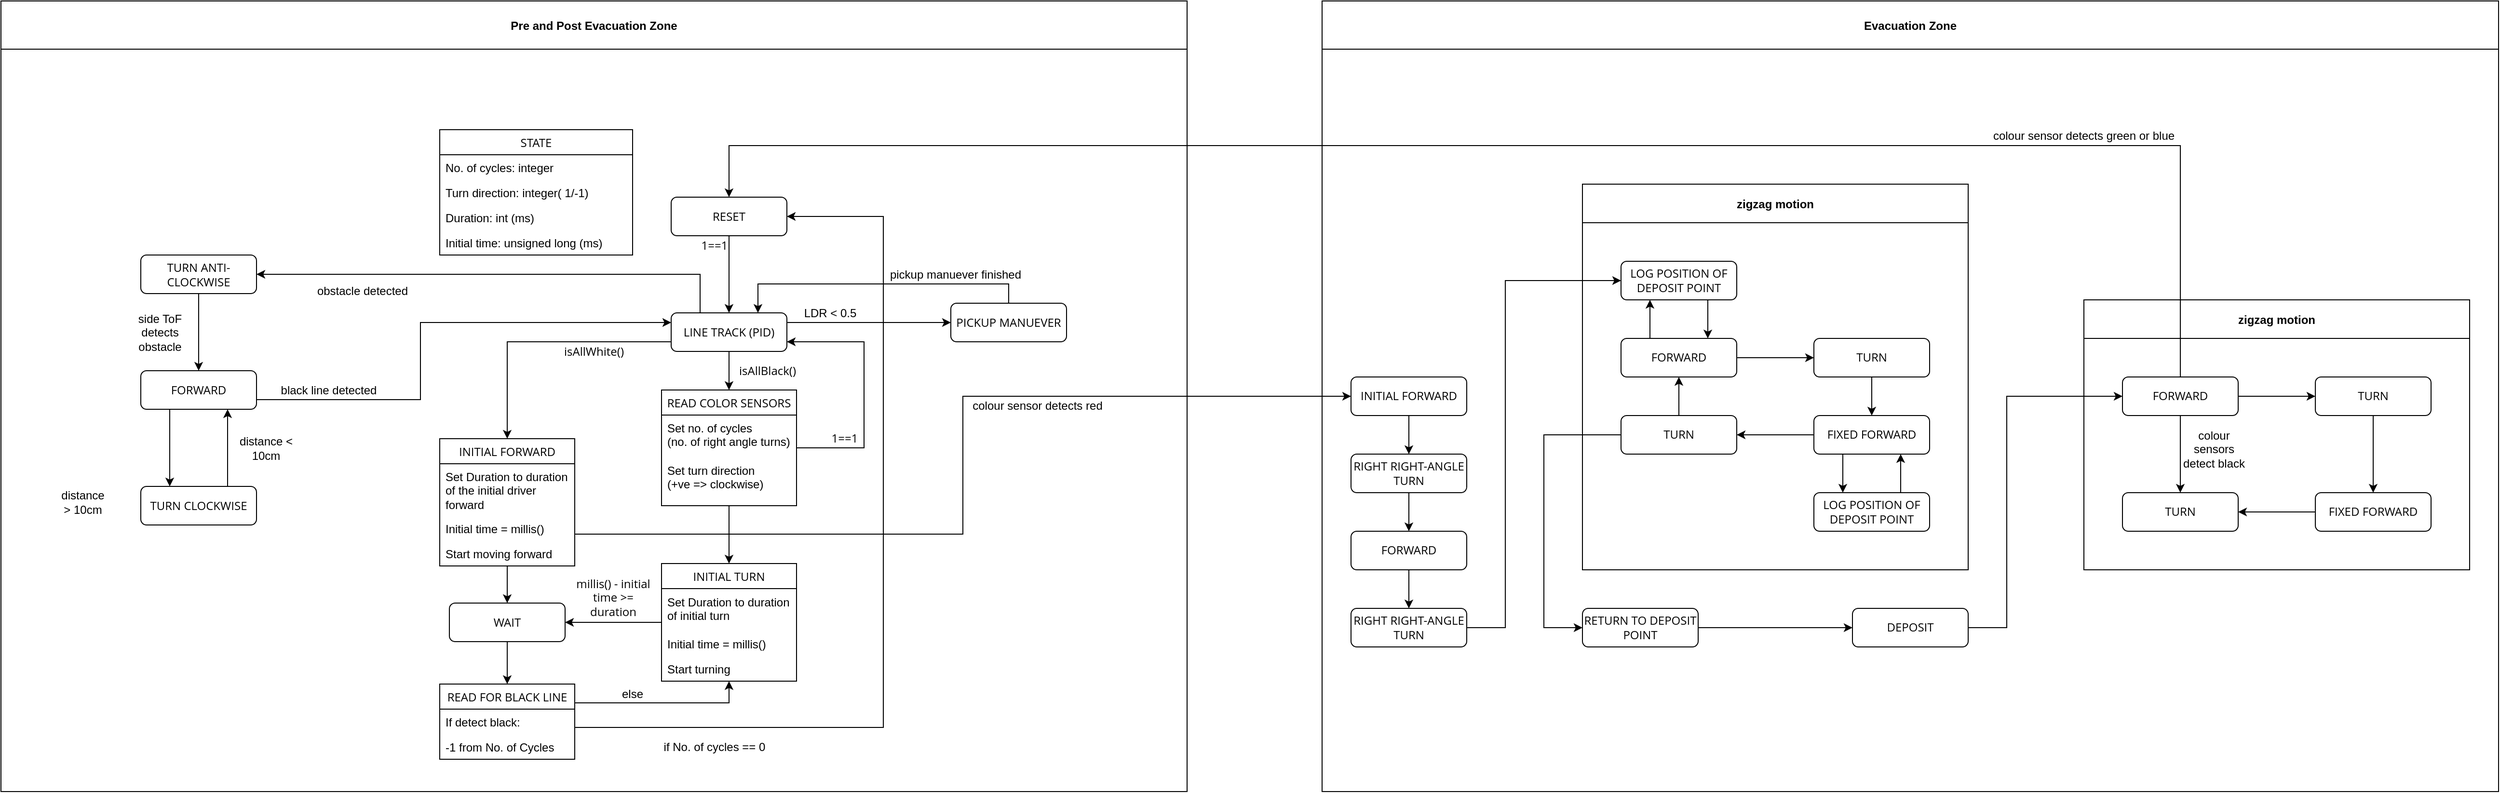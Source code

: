 <mxfile version="14.6.13" type="github">
  <diagram id="C5RBs43oDa-KdzZeNtuy" name="Page-1">
    <mxGraphModel dx="1221" dy="644" grid="1" gridSize="10" guides="1" tooltips="1" connect="1" arrows="1" fold="1" page="1" pageScale="1" pageWidth="3300" pageHeight="4681" math="0" shadow="0">
      <root>
        <mxCell id="WIyWlLk6GJQsqaUBKTNV-0" />
        <mxCell id="WIyWlLk6GJQsqaUBKTNV-1" parent="WIyWlLk6GJQsqaUBKTNV-0" />
        <mxCell id="eaZtA1_Wp9ETqkBVhyNv-51" style="edgeStyle=orthogonalEdgeStyle;rounded=0;orthogonalLoop=1;jettySize=auto;html=1;exitX=0.5;exitY=1;exitDx=0;exitDy=0;entryX=0.5;entryY=0;entryDx=0;entryDy=0;" parent="WIyWlLk6GJQsqaUBKTNV-1" source="eaZtA1_Wp9ETqkBVhyNv-29" target="eaZtA1_Wp9ETqkBVhyNv-36" edge="1">
          <mxGeometry relative="1" as="geometry" />
        </mxCell>
        <mxCell id="eaZtA1_Wp9ETqkBVhyNv-29" value="INITIAL FORWARD" style="rounded=1;whiteSpace=wrap;html=1;fontSize=12;glass=0;strokeWidth=1;shadow=0;fontFamily=Open Sans;fontSource=https%3A%2F%2Ffonts.googleapis.com%2Fcss%3Ffamily%3DOpen%2BSans;" parent="WIyWlLk6GJQsqaUBKTNV-1" vertex="1">
          <mxGeometry x="1440" y="440" width="120" height="40" as="geometry" />
        </mxCell>
        <mxCell id="eaZtA1_Wp9ETqkBVhyNv-30" value="Pre and Post Evacuation Zone" style="swimlane;glass=0;shadow=0;sketch=0;rounded=0;swimlaneLine=1;startSize=50;" parent="WIyWlLk6GJQsqaUBKTNV-1" vertex="1">
          <mxGeometry x="40" y="50" width="1230" height="820" as="geometry" />
        </mxCell>
        <mxCell id="eaZtA1_Wp9ETqkBVhyNv-22" value="distance &amp;gt; 10cm" style="text;html=1;strokeColor=none;fillColor=none;align=center;verticalAlign=middle;whiteSpace=wrap;rounded=0;" parent="eaZtA1_Wp9ETqkBVhyNv-30" vertex="1">
          <mxGeometry x="60" y="495" width="50" height="50" as="geometry" />
        </mxCell>
        <mxCell id="WIyWlLk6GJQsqaUBKTNV-3" value="&lt;font data-font-src=&quot;https://fonts.googleapis.com/css?family=Open+Sans&quot;&gt;RESE&lt;/font&gt;&lt;font data-font-src=&quot;https://fonts.googleapis.com/css?family=Open+Sans&quot;&gt;T&lt;/font&gt;" style="rounded=1;whiteSpace=wrap;html=1;fontSize=12;glass=0;strokeWidth=1;shadow=0;fontFamily=Open Sans;fontSource=https%3A%2F%2Ffonts.googleapis.com%2Fcss%3Ffamily%3DOpen%2BSans;" parent="eaZtA1_Wp9ETqkBVhyNv-30" vertex="1">
          <mxGeometry x="695" y="203.5" width="120" height="40" as="geometry" />
        </mxCell>
        <mxCell id="FF6f_-NkgnkPUX9PGQml-49" style="edgeStyle=orthogonalEdgeStyle;rounded=0;orthogonalLoop=1;jettySize=auto;html=1;exitX=0.5;exitY=0;exitDx=0;exitDy=0;entryX=0.5;entryY=0;entryDx=0;entryDy=0;fontFamily=Open Sans;fontSource=https%3A%2F%2Ffonts.googleapis.com%2Fcss%3Ffamily%3DOpen%2BSans;" parent="eaZtA1_Wp9ETqkBVhyNv-30" source="FF6f_-NkgnkPUX9PGQml-43" target="FF6f_-NkgnkPUX9PGQml-43" edge="1">
          <mxGeometry relative="1" as="geometry" />
        </mxCell>
        <mxCell id="WIyWlLk6GJQsqaUBKTNV-7" value="LINE TRACK (PID)" style="rounded=1;whiteSpace=wrap;html=1;fontSize=12;glass=0;strokeWidth=1;shadow=0;fontFamily=Open Sans;fontSource=https%3A%2F%2Ffonts.googleapis.com%2Fcss%3Ffamily%3DOpen%2BSans;" parent="eaZtA1_Wp9ETqkBVhyNv-30" vertex="1">
          <mxGeometry x="695" y="323.5" width="120" height="40" as="geometry" />
        </mxCell>
        <mxCell id="FF6f_-NkgnkPUX9PGQml-4" style="edgeStyle=orthogonalEdgeStyle;rounded=0;orthogonalLoop=1;jettySize=auto;html=1;exitX=0.5;exitY=1;exitDx=0;exitDy=0;entryX=0.5;entryY=0;entryDx=0;entryDy=0;fontFamily=Open Sans;fontSource=https%3A%2F%2Ffonts.googleapis.com%2Fcss%3Ffamily%3DOpen%2BSans;" parent="eaZtA1_Wp9ETqkBVhyNv-30" source="WIyWlLk6GJQsqaUBKTNV-3" target="WIyWlLk6GJQsqaUBKTNV-7" edge="1">
          <mxGeometry relative="1" as="geometry" />
        </mxCell>
        <mxCell id="FF6f_-NkgnkPUX9PGQml-0" value="&lt;div&gt;1==1&lt;/div&gt;" style="text;html=1;strokeColor=none;fillColor=none;align=center;verticalAlign=middle;whiteSpace=wrap;rounded=0;fontFamily=Open Sans;fontSource=https%3A%2F%2Ffonts.googleapis.com%2Fcss%3Ffamily%3DOpen%2BSans;" parent="eaZtA1_Wp9ETqkBVhyNv-30" vertex="1">
          <mxGeometry x="720" y="243.5" width="40" height="20" as="geometry" />
        </mxCell>
        <mxCell id="FF6f_-NkgnkPUX9PGQml-6" value="isAllBlack()" style="text;html=1;strokeColor=none;fillColor=none;align=center;verticalAlign=middle;whiteSpace=wrap;rounded=0;fontFamily=Open Sans;fontSource=https%3A%2F%2Ffonts.googleapis.com%2Fcss%3Ffamily%3DOpen%2BSans;" parent="eaZtA1_Wp9ETqkBVhyNv-30" vertex="1">
          <mxGeometry x="765" y="373.5" width="60" height="20" as="geometry" />
        </mxCell>
        <mxCell id="FF6f_-NkgnkPUX9PGQml-14" value="WAIT" style="rounded=1;whiteSpace=wrap;html=1;fontFamily=Open Sans;fontSource=https%3A%2F%2Ffonts.googleapis.com%2Fcss%3Ffamily%3DOpen%2BSans;" parent="eaZtA1_Wp9ETqkBVhyNv-30" vertex="1">
          <mxGeometry x="465" y="624.5" width="120" height="40" as="geometry" />
        </mxCell>
        <mxCell id="FF6f_-NkgnkPUX9PGQml-23" value="STATE" style="swimlane;fontStyle=0;childLayout=stackLayout;horizontal=1;startSize=26;horizontalStack=0;resizeParent=1;resizeParentMax=0;resizeLast=0;collapsible=1;marginBottom=0;fontFamily=Open Sans;fontSource=https%3A%2F%2Ffonts.googleapis.com%2Fcss%3Ffamily%3DOpen%2BSans;" parent="eaZtA1_Wp9ETqkBVhyNv-30" vertex="1">
          <mxGeometry x="455" y="133.5" width="200" height="130" as="geometry" />
        </mxCell>
        <mxCell id="FF6f_-NkgnkPUX9PGQml-24" value="No. of cycles: integer" style="text;strokeColor=none;fillColor=none;align=left;verticalAlign=top;spacingLeft=4;spacingRight=4;overflow=hidden;rotatable=0;points=[[0,0.5],[1,0.5]];portConstraint=eastwest;" parent="FF6f_-NkgnkPUX9PGQml-23" vertex="1">
          <mxGeometry y="26" width="200" height="26" as="geometry" />
        </mxCell>
        <mxCell id="FF6f_-NkgnkPUX9PGQml-25" value="Turn direction: integer( 1/-1)" style="text;strokeColor=none;fillColor=none;align=left;verticalAlign=top;spacingLeft=4;spacingRight=4;overflow=hidden;rotatable=0;points=[[0,0.5],[1,0.5]];portConstraint=eastwest;" parent="FF6f_-NkgnkPUX9PGQml-23" vertex="1">
          <mxGeometry y="52" width="200" height="26" as="geometry" />
        </mxCell>
        <mxCell id="FF6f_-NkgnkPUX9PGQml-26" value="Duration: int (ms)" style="text;strokeColor=none;fillColor=none;align=left;verticalAlign=top;spacingLeft=4;spacingRight=4;overflow=hidden;rotatable=0;points=[[0,0.5],[1,0.5]];portConstraint=eastwest;" parent="FF6f_-NkgnkPUX9PGQml-23" vertex="1">
          <mxGeometry y="78" width="200" height="26" as="geometry" />
        </mxCell>
        <mxCell id="FF6f_-NkgnkPUX9PGQml-36" value="Initial time: unsigned long (ms)" style="text;strokeColor=none;fillColor=none;align=left;verticalAlign=top;spacingLeft=4;spacingRight=4;overflow=hidden;rotatable=0;points=[[0,0.5],[1,0.5]];portConstraint=eastwest;" parent="FF6f_-NkgnkPUX9PGQml-23" vertex="1">
          <mxGeometry y="104" width="200" height="26" as="geometry" />
        </mxCell>
        <mxCell id="FF6f_-NkgnkPUX9PGQml-27" value="READ COLOR SENSORS" style="swimlane;fontStyle=0;childLayout=stackLayout;horizontal=1;startSize=26;horizontalStack=0;resizeParent=1;resizeParentMax=0;resizeLast=0;collapsible=1;marginBottom=0;fontFamily=Open Sans;fontSource=https%3A%2F%2Ffonts.googleapis.com%2Fcss%3Ffamily%3DOpen%2BSans;" parent="eaZtA1_Wp9ETqkBVhyNv-30" vertex="1">
          <mxGeometry x="685" y="403.5" width="140" height="120" as="geometry" />
        </mxCell>
        <mxCell id="FF6f_-NkgnkPUX9PGQml-28" value="Set no. of cycles&#xa; (no. of right angle turns)" style="text;strokeColor=none;fillColor=none;align=left;verticalAlign=top;spacingLeft=4;spacingRight=4;overflow=hidden;rotatable=0;points=[[0,0.5],[1,0.5]];portConstraint=eastwest;" parent="FF6f_-NkgnkPUX9PGQml-27" vertex="1">
          <mxGeometry y="26" width="140" height="44" as="geometry" />
        </mxCell>
        <mxCell id="FF6f_-NkgnkPUX9PGQml-30" value="Set turn direction &#xa;(+ve =&gt; clockwise)" style="text;strokeColor=none;fillColor=none;align=left;verticalAlign=top;spacingLeft=4;spacingRight=4;overflow=hidden;rotatable=0;points=[[0,0.5],[1,0.5]];portConstraint=eastwest;" parent="FF6f_-NkgnkPUX9PGQml-27" vertex="1">
          <mxGeometry y="70" width="140" height="50" as="geometry" />
        </mxCell>
        <mxCell id="FF6f_-NkgnkPUX9PGQml-5" style="edgeStyle=orthogonalEdgeStyle;rounded=0;orthogonalLoop=1;jettySize=auto;html=1;exitX=0.5;exitY=1;exitDx=0;exitDy=0;entryX=0.5;entryY=0;entryDx=0;entryDy=0;fontFamily=Open Sans;fontSource=https%3A%2F%2Ffonts.googleapis.com%2Fcss%3Ffamily%3DOpen%2BSans;" parent="eaZtA1_Wp9ETqkBVhyNv-30" source="WIyWlLk6GJQsqaUBKTNV-7" target="FF6f_-NkgnkPUX9PGQml-27" edge="1">
          <mxGeometry relative="1" as="geometry">
            <mxPoint x="755" y="453.5" as="targetPoint" />
          </mxGeometry>
        </mxCell>
        <mxCell id="FF6f_-NkgnkPUX9PGQml-33" style="edgeStyle=orthogonalEdgeStyle;rounded=0;orthogonalLoop=1;jettySize=auto;html=1;exitX=1;exitY=0.5;exitDx=0;exitDy=0;entryX=1;entryY=0.75;entryDx=0;entryDy=0;fontFamily=Open Sans;fontSource=https%3A%2F%2Ffonts.googleapis.com%2Fcss%3Ffamily%3DOpen%2BSans;" parent="eaZtA1_Wp9ETqkBVhyNv-30" source="FF6f_-NkgnkPUX9PGQml-28" target="WIyWlLk6GJQsqaUBKTNV-7" edge="1">
          <mxGeometry relative="1" as="geometry">
            <Array as="points">
              <mxPoint x="825" y="463.5" />
              <mxPoint x="895" y="463.5" />
              <mxPoint x="895" y="353.5" />
            </Array>
          </mxGeometry>
        </mxCell>
        <mxCell id="FF6f_-NkgnkPUX9PGQml-34" value="1==1" style="text;html=1;strokeColor=none;fillColor=none;align=center;verticalAlign=middle;whiteSpace=wrap;rounded=0;fontFamily=Open Sans;fontSource=https%3A%2F%2Ffonts.googleapis.com%2Fcss%3Ffamily%3DOpen%2BSans;" parent="eaZtA1_Wp9ETqkBVhyNv-30" vertex="1">
          <mxGeometry x="855" y="443.5" width="40" height="20" as="geometry" />
        </mxCell>
        <mxCell id="FF6f_-NkgnkPUX9PGQml-35" value="millis() - initial time &amp;gt;= duration" style="text;html=1;strokeColor=none;fillColor=none;align=center;verticalAlign=middle;whiteSpace=wrap;rounded=0;fontFamily=Open Sans;fontSource=https%3A%2F%2Ffonts.googleapis.com%2Fcss%3Ffamily%3DOpen%2BSans;" parent="eaZtA1_Wp9ETqkBVhyNv-30" vertex="1">
          <mxGeometry x="595" y="593.5" width="80" height="50" as="geometry" />
        </mxCell>
        <mxCell id="FF6f_-NkgnkPUX9PGQml-55" style="edgeStyle=orthogonalEdgeStyle;rounded=0;orthogonalLoop=1;jettySize=auto;html=1;exitX=0;exitY=0.5;exitDx=0;exitDy=0;entryX=1;entryY=0.5;entryDx=0;entryDy=0;fontFamily=Open Sans;fontSource=https%3A%2F%2Ffonts.googleapis.com%2Fcss%3Ffamily%3DOpen%2BSans;" parent="eaZtA1_Wp9ETqkBVhyNv-30" source="FF6f_-NkgnkPUX9PGQml-38" target="FF6f_-NkgnkPUX9PGQml-14" edge="1">
          <mxGeometry relative="1" as="geometry" />
        </mxCell>
        <mxCell id="FF6f_-NkgnkPUX9PGQml-38" value="INITIAL TURN" style="swimlane;fontStyle=0;childLayout=stackLayout;horizontal=1;startSize=26;horizontalStack=0;resizeParent=1;resizeParentMax=0;resizeLast=0;collapsible=1;marginBottom=0;fontFamily=Open Sans;fontSource=https%3A%2F%2Ffonts.googleapis.com%2Fcss%3Ffamily%3DOpen%2BSans;" parent="eaZtA1_Wp9ETqkBVhyNv-30" vertex="1">
          <mxGeometry x="685" y="583.5" width="140" height="122" as="geometry" />
        </mxCell>
        <mxCell id="FF6f_-NkgnkPUX9PGQml-39" value="Set Duration to duration of initial turn" style="text;strokeColor=none;fillColor=none;align=left;verticalAlign=top;spacingLeft=4;spacingRight=4;overflow=hidden;rotatable=0;points=[[0,0.5],[1,0.5]];portConstraint=eastwest;whiteSpace=wrap;" parent="FF6f_-NkgnkPUX9PGQml-38" vertex="1">
          <mxGeometry y="26" width="140" height="44" as="geometry" />
        </mxCell>
        <mxCell id="FF6f_-NkgnkPUX9PGQml-40" value="Initial time = millis()" style="text;strokeColor=none;fillColor=none;align=left;verticalAlign=top;spacingLeft=4;spacingRight=4;overflow=hidden;rotatable=0;points=[[0,0.5],[1,0.5]];portConstraint=eastwest;" parent="FF6f_-NkgnkPUX9PGQml-38" vertex="1">
          <mxGeometry y="70" width="140" height="26" as="geometry" />
        </mxCell>
        <mxCell id="FF6f_-NkgnkPUX9PGQml-41" value="Start turning" style="text;strokeColor=none;fillColor=none;align=left;verticalAlign=top;spacingLeft=4;spacingRight=4;overflow=hidden;rotatable=0;points=[[0,0.5],[1,0.5]];portConstraint=eastwest;" parent="FF6f_-NkgnkPUX9PGQml-38" vertex="1">
          <mxGeometry y="96" width="140" height="26" as="geometry" />
        </mxCell>
        <mxCell id="FF6f_-NkgnkPUX9PGQml-31" style="edgeStyle=orthogonalEdgeStyle;rounded=0;orthogonalLoop=1;jettySize=auto;html=1;exitX=0.5;exitY=1;exitDx=0;exitDy=0;fontFamily=Open Sans;fontSource=https%3A%2F%2Ffonts.googleapis.com%2Fcss%3Ffamily%3DOpen%2BSans;entryX=0.5;entryY=0;entryDx=0;entryDy=0;" parent="eaZtA1_Wp9ETqkBVhyNv-30" source="FF6f_-NkgnkPUX9PGQml-27" target="FF6f_-NkgnkPUX9PGQml-38" edge="1">
          <mxGeometry relative="1" as="geometry">
            <mxPoint x="755" y="603.5" as="targetPoint" />
          </mxGeometry>
        </mxCell>
        <mxCell id="FF6f_-NkgnkPUX9PGQml-56" style="edgeStyle=orthogonalEdgeStyle;rounded=0;orthogonalLoop=1;jettySize=auto;html=1;exitX=0.5;exitY=1;exitDx=0;exitDy=0;entryX=0.5;entryY=0;entryDx=0;entryDy=0;fontFamily=Open Sans;fontSource=https%3A%2F%2Ffonts.googleapis.com%2Fcss%3Ffamily%3DOpen%2BSans;" parent="eaZtA1_Wp9ETqkBVhyNv-30" source="FF6f_-NkgnkPUX9PGQml-43" target="FF6f_-NkgnkPUX9PGQml-14" edge="1">
          <mxGeometry relative="1" as="geometry" />
        </mxCell>
        <mxCell id="FF6f_-NkgnkPUX9PGQml-43" value="INITIAL FORWARD" style="swimlane;fontStyle=0;childLayout=stackLayout;horizontal=1;startSize=26;horizontalStack=0;resizeParent=1;resizeParentMax=0;resizeLast=0;collapsible=1;marginBottom=0;fontFamily=Open Sans;fontSource=https%3A%2F%2Ffonts.googleapis.com%2Fcss%3Ffamily%3DOpen%2BSans;" parent="eaZtA1_Wp9ETqkBVhyNv-30" vertex="1">
          <mxGeometry x="455" y="454" width="140" height="132" as="geometry" />
        </mxCell>
        <mxCell id="FF6f_-NkgnkPUX9PGQml-44" value="Set Duration to duration of the initial driver forward" style="text;strokeColor=none;fillColor=none;align=left;verticalAlign=top;spacingLeft=4;spacingRight=4;overflow=hidden;rotatable=0;points=[[0,0.5],[1,0.5]];portConstraint=eastwest;whiteSpace=wrap;" parent="FF6f_-NkgnkPUX9PGQml-43" vertex="1">
          <mxGeometry y="26" width="140" height="54" as="geometry" />
        </mxCell>
        <mxCell id="FF6f_-NkgnkPUX9PGQml-45" value="Initial time = millis()" style="text;strokeColor=none;fillColor=none;align=left;verticalAlign=top;spacingLeft=4;spacingRight=4;overflow=hidden;rotatable=0;points=[[0,0.5],[1,0.5]];portConstraint=eastwest;" parent="FF6f_-NkgnkPUX9PGQml-43" vertex="1">
          <mxGeometry y="80" width="140" height="26" as="geometry" />
        </mxCell>
        <mxCell id="FF6f_-NkgnkPUX9PGQml-46" value="Start moving forward" style="text;strokeColor=none;fillColor=none;align=left;verticalAlign=top;spacingLeft=4;spacingRight=4;overflow=hidden;rotatable=0;points=[[0,0.5],[1,0.5]];portConstraint=eastwest;" parent="FF6f_-NkgnkPUX9PGQml-43" vertex="1">
          <mxGeometry y="106" width="140" height="26" as="geometry" />
        </mxCell>
        <mxCell id="eaZtA1_Wp9ETqkBVhyNv-1" style="edgeStyle=orthogonalEdgeStyle;rounded=0;orthogonalLoop=1;jettySize=auto;html=1;exitX=0;exitY=0.75;exitDx=0;exitDy=0;entryX=0.5;entryY=0;entryDx=0;entryDy=0;" parent="eaZtA1_Wp9ETqkBVhyNv-30" source="WIyWlLk6GJQsqaUBKTNV-7" target="FF6f_-NkgnkPUX9PGQml-43" edge="1">
          <mxGeometry relative="1" as="geometry" />
        </mxCell>
        <mxCell id="FF6f_-NkgnkPUX9PGQml-59" style="edgeStyle=orthogonalEdgeStyle;rounded=0;orthogonalLoop=1;jettySize=auto;html=1;exitX=1;exitY=0.5;exitDx=0;exitDy=0;entryX=1;entryY=0.5;entryDx=0;entryDy=0;fontFamily=Open Sans;fontSource=https%3A%2F%2Ffonts.googleapis.com%2Fcss%3Ffamily%3DOpen%2BSans;" parent="eaZtA1_Wp9ETqkBVhyNv-30" source="FF6f_-NkgnkPUX9PGQml-50" target="WIyWlLk6GJQsqaUBKTNV-3" edge="1">
          <mxGeometry relative="1" as="geometry">
            <Array as="points">
              <mxPoint x="595" y="753.5" />
              <mxPoint x="915" y="753.5" />
              <mxPoint x="915" y="223.5" />
            </Array>
          </mxGeometry>
        </mxCell>
        <mxCell id="AmNcnwGYfKcNDRGJK1M6-1" style="edgeStyle=orthogonalEdgeStyle;rounded=0;orthogonalLoop=1;jettySize=auto;html=1;exitX=1;exitY=0.25;exitDx=0;exitDy=0;" parent="eaZtA1_Wp9ETqkBVhyNv-30" source="FF6f_-NkgnkPUX9PGQml-50" target="FF6f_-NkgnkPUX9PGQml-38" edge="1">
          <mxGeometry relative="1" as="geometry" />
        </mxCell>
        <mxCell id="FF6f_-NkgnkPUX9PGQml-50" value="READ FOR BLACK LINE" style="swimlane;fontStyle=0;childLayout=stackLayout;horizontal=1;startSize=26;horizontalStack=0;resizeParent=1;resizeParentMax=0;resizeLast=0;collapsible=1;marginBottom=0;fontFamily=Open Sans;fontSource=https%3A%2F%2Ffonts.googleapis.com%2Fcss%3Ffamily%3DOpen%2BSans;" parent="eaZtA1_Wp9ETqkBVhyNv-30" vertex="1">
          <mxGeometry x="455" y="708.5" width="140" height="78" as="geometry" />
        </mxCell>
        <mxCell id="FF6f_-NkgnkPUX9PGQml-51" value="If detect black:" style="text;strokeColor=none;fillColor=none;align=left;verticalAlign=top;spacingLeft=4;spacingRight=4;overflow=hidden;rotatable=0;points=[[0,0.5],[1,0.5]];portConstraint=eastwest;" parent="FF6f_-NkgnkPUX9PGQml-50" vertex="1">
          <mxGeometry y="26" width="140" height="26" as="geometry" />
        </mxCell>
        <mxCell id="FF6f_-NkgnkPUX9PGQml-52" value="-1 from No. of Cycles" style="text;strokeColor=none;fillColor=none;align=left;verticalAlign=top;spacingLeft=4;spacingRight=4;overflow=hidden;rotatable=0;points=[[0,0.5],[1,0.5]];portConstraint=eastwest;" parent="FF6f_-NkgnkPUX9PGQml-50" vertex="1">
          <mxGeometry y="52" width="140" height="26" as="geometry" />
        </mxCell>
        <mxCell id="FF6f_-NkgnkPUX9PGQml-58" style="edgeStyle=orthogonalEdgeStyle;rounded=0;orthogonalLoop=1;jettySize=auto;html=1;exitX=0.5;exitY=1;exitDx=0;exitDy=0;entryX=0.5;entryY=0;entryDx=0;entryDy=0;fontFamily=Open Sans;fontSource=https%3A%2F%2Ffonts.googleapis.com%2Fcss%3Ffamily%3DOpen%2BSans;" parent="eaZtA1_Wp9ETqkBVhyNv-30" source="FF6f_-NkgnkPUX9PGQml-14" target="FF6f_-NkgnkPUX9PGQml-50" edge="1">
          <mxGeometry relative="1" as="geometry">
            <mxPoint x="525" y="728.5" as="targetPoint" />
          </mxGeometry>
        </mxCell>
        <mxCell id="FF6f_-NkgnkPUX9PGQml-63" value="isAllWhite()" style="text;html=1;strokeColor=none;fillColor=none;align=center;verticalAlign=middle;whiteSpace=wrap;rounded=0;fontFamily=Open Sans;fontSource=https%3A%2F%2Ffonts.googleapis.com%2Fcss%3Ffamily%3DOpen%2BSans;" parent="eaZtA1_Wp9ETqkBVhyNv-30" vertex="1">
          <mxGeometry x="575" y="353.5" width="80" height="20" as="geometry" />
        </mxCell>
        <mxCell id="AmNcnwGYfKcNDRGJK1M6-0" value="if No. of cycles == 0" style="text;html=1;strokeColor=none;fillColor=none;align=center;verticalAlign=middle;whiteSpace=wrap;rounded=0;" parent="eaZtA1_Wp9ETqkBVhyNv-30" vertex="1">
          <mxGeometry x="685" y="763.5" width="110" height="20" as="geometry" />
        </mxCell>
        <mxCell id="AmNcnwGYfKcNDRGJK1M6-2" value="else" style="text;html=1;strokeColor=none;fillColor=none;align=center;verticalAlign=middle;whiteSpace=wrap;rounded=0;" parent="eaZtA1_Wp9ETqkBVhyNv-30" vertex="1">
          <mxGeometry x="635" y="708.5" width="40" height="20" as="geometry" />
        </mxCell>
        <mxCell id="eaZtA1_Wp9ETqkBVhyNv-0" value="TURN ANTI-CLOCKWISE" style="rounded=1;whiteSpace=wrap;html=1;fontSize=12;glass=0;strokeWidth=1;shadow=0;fontFamily=Open Sans;fontSource=https%3A%2F%2Ffonts.googleapis.com%2Fcss%3Ffamily%3DOpen%2BSans;" parent="eaZtA1_Wp9ETqkBVhyNv-30" vertex="1">
          <mxGeometry x="145" y="263.5" width="120" height="40" as="geometry" />
        </mxCell>
        <mxCell id="eaZtA1_Wp9ETqkBVhyNv-14" style="edgeStyle=orthogonalEdgeStyle;rounded=0;orthogonalLoop=1;jettySize=auto;html=1;exitX=0.25;exitY=0;exitDx=0;exitDy=0;entryX=1;entryY=0.5;entryDx=0;entryDy=0;" parent="eaZtA1_Wp9ETqkBVhyNv-30" source="WIyWlLk6GJQsqaUBKTNV-7" target="eaZtA1_Wp9ETqkBVhyNv-0" edge="1">
          <mxGeometry relative="1" as="geometry" />
        </mxCell>
        <mxCell id="eaZtA1_Wp9ETqkBVhyNv-13" style="edgeStyle=orthogonalEdgeStyle;rounded=0;orthogonalLoop=1;jettySize=auto;html=1;exitX=1;exitY=0.5;exitDx=0;exitDy=0;entryX=0;entryY=0.25;entryDx=0;entryDy=0;" parent="eaZtA1_Wp9ETqkBVhyNv-30" source="eaZtA1_Wp9ETqkBVhyNv-2" target="WIyWlLk6GJQsqaUBKTNV-7" edge="1">
          <mxGeometry relative="1" as="geometry">
            <Array as="points">
              <mxPoint x="435" y="413.5" />
              <mxPoint x="435" y="333.5" />
            </Array>
          </mxGeometry>
        </mxCell>
        <mxCell id="eaZtA1_Wp9ETqkBVhyNv-2" value="FORWARD" style="rounded=1;whiteSpace=wrap;html=1;fontSize=12;glass=0;strokeWidth=1;shadow=0;fontFamily=Open Sans;fontSource=https%3A%2F%2Ffonts.googleapis.com%2Fcss%3Ffamily%3DOpen%2BSans;" parent="eaZtA1_Wp9ETqkBVhyNv-30" vertex="1">
          <mxGeometry x="145" y="383.5" width="120" height="40" as="geometry" />
        </mxCell>
        <mxCell id="eaZtA1_Wp9ETqkBVhyNv-3" style="edgeStyle=orthogonalEdgeStyle;rounded=0;orthogonalLoop=1;jettySize=auto;html=1;exitX=0.5;exitY=1;exitDx=0;exitDy=0;entryX=0.5;entryY=0;entryDx=0;entryDy=0;" parent="eaZtA1_Wp9ETqkBVhyNv-30" source="eaZtA1_Wp9ETqkBVhyNv-0" target="eaZtA1_Wp9ETqkBVhyNv-2" edge="1">
          <mxGeometry relative="1" as="geometry" />
        </mxCell>
        <mxCell id="eaZtA1_Wp9ETqkBVhyNv-4" value="&lt;div&gt;side ToF detects obstacle&lt;/div&gt;" style="text;html=1;strokeColor=none;fillColor=none;align=center;verticalAlign=middle;whiteSpace=wrap;rounded=0;" parent="eaZtA1_Wp9ETqkBVhyNv-30" vertex="1">
          <mxGeometry x="125" y="318.5" width="80" height="50" as="geometry" />
        </mxCell>
        <mxCell id="eaZtA1_Wp9ETqkBVhyNv-16" style="edgeStyle=orthogonalEdgeStyle;rounded=0;orthogonalLoop=1;jettySize=auto;html=1;exitX=0.75;exitY=0;exitDx=0;exitDy=0;entryX=0.75;entryY=1;entryDx=0;entryDy=0;" parent="eaZtA1_Wp9ETqkBVhyNv-30" source="eaZtA1_Wp9ETqkBVhyNv-5" target="eaZtA1_Wp9ETqkBVhyNv-2" edge="1">
          <mxGeometry relative="1" as="geometry" />
        </mxCell>
        <mxCell id="eaZtA1_Wp9ETqkBVhyNv-5" value="TURN CLOCKWISE" style="rounded=1;whiteSpace=wrap;html=1;fontSize=12;glass=0;strokeWidth=1;shadow=0;fontFamily=Open Sans;fontSource=https%3A%2F%2Ffonts.googleapis.com%2Fcss%3Ffamily%3DOpen%2BSans;" parent="eaZtA1_Wp9ETqkBVhyNv-30" vertex="1">
          <mxGeometry x="145" y="503.5" width="120" height="40" as="geometry" />
        </mxCell>
        <mxCell id="eaZtA1_Wp9ETqkBVhyNv-15" style="edgeStyle=orthogonalEdgeStyle;rounded=0;orthogonalLoop=1;jettySize=auto;html=1;exitX=0.25;exitY=1;exitDx=0;exitDy=0;entryX=0.25;entryY=0;entryDx=0;entryDy=0;" parent="eaZtA1_Wp9ETqkBVhyNv-30" source="eaZtA1_Wp9ETqkBVhyNv-2" target="eaZtA1_Wp9ETqkBVhyNv-5" edge="1">
          <mxGeometry relative="1" as="geometry" />
        </mxCell>
        <mxCell id="eaZtA1_Wp9ETqkBVhyNv-17" value="black line detected" style="text;html=1;strokeColor=none;fillColor=none;align=center;verticalAlign=middle;whiteSpace=wrap;rounded=0;" parent="eaZtA1_Wp9ETqkBVhyNv-30" vertex="1">
          <mxGeometry x="285" y="393.5" width="110" height="20" as="geometry" />
        </mxCell>
        <mxCell id="eaZtA1_Wp9ETqkBVhyNv-19" value="distance &amp;lt; 10cm" style="text;html=1;strokeColor=none;fillColor=none;align=center;verticalAlign=middle;whiteSpace=wrap;rounded=0;" parent="eaZtA1_Wp9ETqkBVhyNv-30" vertex="1">
          <mxGeometry x="245" y="443.5" width="60" height="40" as="geometry" />
        </mxCell>
        <mxCell id="eaZtA1_Wp9ETqkBVhyNv-21" value="obstacle detected" style="text;html=1;strokeColor=none;fillColor=none;align=center;verticalAlign=middle;whiteSpace=wrap;rounded=0;" parent="eaZtA1_Wp9ETqkBVhyNv-30" vertex="1">
          <mxGeometry x="295" y="288.5" width="160" height="25" as="geometry" />
        </mxCell>
        <mxCell id="eaZtA1_Wp9ETqkBVhyNv-26" style="edgeStyle=orthogonalEdgeStyle;rounded=0;orthogonalLoop=1;jettySize=auto;html=1;exitX=0.5;exitY=0;exitDx=0;exitDy=0;entryX=0.75;entryY=0;entryDx=0;entryDy=0;" parent="eaZtA1_Wp9ETqkBVhyNv-30" source="eaZtA1_Wp9ETqkBVhyNv-24" target="WIyWlLk6GJQsqaUBKTNV-7" edge="1">
          <mxGeometry relative="1" as="geometry">
            <Array as="points">
              <mxPoint x="1045" y="293.5" />
              <mxPoint x="785" y="293.5" />
            </Array>
          </mxGeometry>
        </mxCell>
        <mxCell id="eaZtA1_Wp9ETqkBVhyNv-24" value="PICKUP MANUEVER" style="rounded=1;whiteSpace=wrap;html=1;fontSize=12;glass=0;strokeWidth=1;shadow=0;fontFamily=Open Sans;fontSource=https%3A%2F%2Ffonts.googleapis.com%2Fcss%3Ffamily%3DOpen%2BSans;" parent="eaZtA1_Wp9ETqkBVhyNv-30" vertex="1">
          <mxGeometry x="985" y="313.5" width="120" height="40" as="geometry" />
        </mxCell>
        <mxCell id="eaZtA1_Wp9ETqkBVhyNv-27" value="LDR &amp;lt; 0.5" style="text;html=1;strokeColor=none;fillColor=none;align=center;verticalAlign=middle;whiteSpace=wrap;rounded=0;" parent="eaZtA1_Wp9ETqkBVhyNv-30" vertex="1">
          <mxGeometry x="825" y="313.5" width="70" height="20" as="geometry" />
        </mxCell>
        <mxCell id="eaZtA1_Wp9ETqkBVhyNv-28" value="pickup manuever finished" style="text;html=1;strokeColor=none;fillColor=none;align=center;verticalAlign=middle;whiteSpace=wrap;rounded=0;" parent="eaZtA1_Wp9ETqkBVhyNv-30" vertex="1">
          <mxGeometry x="915" y="273.5" width="150" height="20" as="geometry" />
        </mxCell>
        <mxCell id="eaZtA1_Wp9ETqkBVhyNv-25" style="edgeStyle=orthogonalEdgeStyle;rounded=0;orthogonalLoop=1;jettySize=auto;html=1;exitX=1;exitY=0.25;exitDx=0;exitDy=0;entryX=0;entryY=0.5;entryDx=0;entryDy=0;" parent="eaZtA1_Wp9ETqkBVhyNv-30" source="WIyWlLk6GJQsqaUBKTNV-7" target="eaZtA1_Wp9ETqkBVhyNv-24" edge="1">
          <mxGeometry relative="1" as="geometry" />
        </mxCell>
        <mxCell id="eaZtA1_Wp9ETqkBVhyNv-32" value="colour sensor detects red" style="text;html=1;strokeColor=none;fillColor=none;align=center;verticalAlign=middle;whiteSpace=wrap;rounded=0;shadow=0;glass=0;sketch=0;" parent="WIyWlLk6GJQsqaUBKTNV-1" vertex="1">
          <mxGeometry x="1040" y="460" width="150" height="20" as="geometry" />
        </mxCell>
        <mxCell id="eaZtA1_Wp9ETqkBVhyNv-33" style="edgeStyle=orthogonalEdgeStyle;rounded=0;orthogonalLoop=1;jettySize=auto;html=1;exitX=1;exitY=0.75;exitDx=0;exitDy=0;entryX=0;entryY=0.5;entryDx=0;entryDy=0;" parent="WIyWlLk6GJQsqaUBKTNV-1" source="FF6f_-NkgnkPUX9PGQml-43" target="eaZtA1_Wp9ETqkBVhyNv-29" edge="1">
          <mxGeometry relative="1" as="geometry" />
        </mxCell>
        <mxCell id="eaZtA1_Wp9ETqkBVhyNv-53" style="edgeStyle=orthogonalEdgeStyle;rounded=0;orthogonalLoop=1;jettySize=auto;html=1;exitX=0.5;exitY=1;exitDx=0;exitDy=0;entryX=0.5;entryY=0;entryDx=0;entryDy=0;" parent="WIyWlLk6GJQsqaUBKTNV-1" source="eaZtA1_Wp9ETqkBVhyNv-36" target="eaZtA1_Wp9ETqkBVhyNv-37" edge="1">
          <mxGeometry relative="1" as="geometry" />
        </mxCell>
        <mxCell id="eaZtA1_Wp9ETqkBVhyNv-36" value="RIGHT RIGHT-ANGLE TURN" style="rounded=1;whiteSpace=wrap;html=1;fontSize=12;glass=0;strokeWidth=1;shadow=0;fontFamily=Open Sans;fontSource=https%3A%2F%2Ffonts.googleapis.com%2Fcss%3Ffamily%3DOpen%2BSans;" parent="WIyWlLk6GJQsqaUBKTNV-1" vertex="1">
          <mxGeometry x="1440" y="520" width="120" height="40" as="geometry" />
        </mxCell>
        <mxCell id="eaZtA1_Wp9ETqkBVhyNv-56" style="edgeStyle=orthogonalEdgeStyle;rounded=0;orthogonalLoop=1;jettySize=auto;html=1;exitX=0.5;exitY=1;exitDx=0;exitDy=0;" parent="WIyWlLk6GJQsqaUBKTNV-1" source="eaZtA1_Wp9ETqkBVhyNv-37" target="eaZtA1_Wp9ETqkBVhyNv-54" edge="1">
          <mxGeometry relative="1" as="geometry" />
        </mxCell>
        <mxCell id="eaZtA1_Wp9ETqkBVhyNv-37" value="FORWARD" style="rounded=1;whiteSpace=wrap;html=1;fontSize=12;glass=0;strokeWidth=1;shadow=0;fontFamily=Open Sans;fontSource=https%3A%2F%2Ffonts.googleapis.com%2Fcss%3Ffamily%3DOpen%2BSans;" parent="WIyWlLk6GJQsqaUBKTNV-1" vertex="1">
          <mxGeometry x="1440" y="600" width="120" height="40" as="geometry" />
        </mxCell>
        <mxCell id="eaZtA1_Wp9ETqkBVhyNv-38" value="zigzag motion" style="swimlane;rounded=0;shadow=0;glass=0;sketch=0;startSize=40;flipV=0;flipH=0;" parent="WIyWlLk6GJQsqaUBKTNV-1" vertex="1">
          <mxGeometry x="1680" y="240" width="400" height="400" as="geometry" />
        </mxCell>
        <mxCell id="eaZtA1_Wp9ETqkBVhyNv-45" style="edgeStyle=orthogonalEdgeStyle;rounded=0;orthogonalLoop=1;jettySize=auto;html=1;exitX=1;exitY=0.5;exitDx=0;exitDy=0;entryX=0;entryY=0.5;entryDx=0;entryDy=0;" parent="eaZtA1_Wp9ETqkBVhyNv-38" source="eaZtA1_Wp9ETqkBVhyNv-35" target="eaZtA1_Wp9ETqkBVhyNv-41" edge="1">
          <mxGeometry relative="1" as="geometry" />
        </mxCell>
        <mxCell id="eaZtA1_Wp9ETqkBVhyNv-73" style="edgeStyle=orthogonalEdgeStyle;rounded=0;orthogonalLoop=1;jettySize=auto;html=1;exitX=0.25;exitY=0;exitDx=0;exitDy=0;entryX=0.25;entryY=1;entryDx=0;entryDy=0;" parent="eaZtA1_Wp9ETqkBVhyNv-38" source="eaZtA1_Wp9ETqkBVhyNv-35" target="eaZtA1_Wp9ETqkBVhyNv-72" edge="1">
          <mxGeometry relative="1" as="geometry" />
        </mxCell>
        <mxCell id="eaZtA1_Wp9ETqkBVhyNv-35" value="FORWARD" style="rounded=1;whiteSpace=wrap;html=1;fontSize=12;glass=0;strokeWidth=1;shadow=0;fontFamily=Open Sans;fontSource=https%3A%2F%2Ffonts.googleapis.com%2Fcss%3Ffamily%3DOpen%2BSans;" parent="eaZtA1_Wp9ETqkBVhyNv-38" vertex="1">
          <mxGeometry x="40" y="160" width="120" height="40" as="geometry" />
        </mxCell>
        <mxCell id="eaZtA1_Wp9ETqkBVhyNv-46" style="edgeStyle=orthogonalEdgeStyle;rounded=0;orthogonalLoop=1;jettySize=auto;html=1;exitX=0.5;exitY=1;exitDx=0;exitDy=0;entryX=0.5;entryY=0;entryDx=0;entryDy=0;" parent="eaZtA1_Wp9ETqkBVhyNv-38" source="eaZtA1_Wp9ETqkBVhyNv-41" target="eaZtA1_Wp9ETqkBVhyNv-42" edge="1">
          <mxGeometry relative="1" as="geometry" />
        </mxCell>
        <mxCell id="eaZtA1_Wp9ETqkBVhyNv-41" value="TURN" style="rounded=1;whiteSpace=wrap;html=1;fontSize=12;glass=0;strokeWidth=1;shadow=0;fontFamily=Open Sans;fontSource=https%3A%2F%2Ffonts.googleapis.com%2Fcss%3Ffamily%3DOpen%2BSans;" parent="eaZtA1_Wp9ETqkBVhyNv-38" vertex="1">
          <mxGeometry x="240" y="160" width="120" height="40" as="geometry" />
        </mxCell>
        <mxCell id="eaZtA1_Wp9ETqkBVhyNv-47" style="edgeStyle=orthogonalEdgeStyle;rounded=0;orthogonalLoop=1;jettySize=auto;html=1;exitX=0;exitY=0.5;exitDx=0;exitDy=0;entryX=1;entryY=0.5;entryDx=0;entryDy=0;" parent="eaZtA1_Wp9ETqkBVhyNv-38" source="eaZtA1_Wp9ETqkBVhyNv-42" target="eaZtA1_Wp9ETqkBVhyNv-43" edge="1">
          <mxGeometry relative="1" as="geometry" />
        </mxCell>
        <mxCell id="eaZtA1_Wp9ETqkBVhyNv-76" style="edgeStyle=orthogonalEdgeStyle;rounded=0;orthogonalLoop=1;jettySize=auto;html=1;exitX=0.25;exitY=1;exitDx=0;exitDy=0;entryX=0.25;entryY=0;entryDx=0;entryDy=0;" parent="eaZtA1_Wp9ETqkBVhyNv-38" source="eaZtA1_Wp9ETqkBVhyNv-42" target="eaZtA1_Wp9ETqkBVhyNv-75" edge="1">
          <mxGeometry relative="1" as="geometry" />
        </mxCell>
        <mxCell id="eaZtA1_Wp9ETqkBVhyNv-42" value="FIXED FORWARD" style="rounded=1;whiteSpace=wrap;html=1;fontSize=12;glass=0;strokeWidth=1;shadow=0;fontFamily=Open Sans;fontSource=https%3A%2F%2Ffonts.googleapis.com%2Fcss%3Ffamily%3DOpen%2BSans;" parent="eaZtA1_Wp9ETqkBVhyNv-38" vertex="1">
          <mxGeometry x="240" y="240" width="120" height="40" as="geometry" />
        </mxCell>
        <mxCell id="CvDCV1xbDjMuO8IATj5_-9" style="edgeStyle=orthogonalEdgeStyle;rounded=0;orthogonalLoop=1;jettySize=auto;html=1;exitX=0.5;exitY=0;exitDx=0;exitDy=0;entryX=0.5;entryY=1;entryDx=0;entryDy=0;" edge="1" parent="eaZtA1_Wp9ETqkBVhyNv-38" source="eaZtA1_Wp9ETqkBVhyNv-43" target="eaZtA1_Wp9ETqkBVhyNv-35">
          <mxGeometry relative="1" as="geometry" />
        </mxCell>
        <mxCell id="eaZtA1_Wp9ETqkBVhyNv-43" value="TURN" style="rounded=1;whiteSpace=wrap;html=1;fontSize=12;glass=0;strokeWidth=1;shadow=0;fontFamily=Open Sans;fontSource=https%3A%2F%2Ffonts.googleapis.com%2Fcss%3Ffamily%3DOpen%2BSans;" parent="eaZtA1_Wp9ETqkBVhyNv-38" vertex="1">
          <mxGeometry x="40" y="240" width="120" height="40" as="geometry" />
        </mxCell>
        <mxCell id="eaZtA1_Wp9ETqkBVhyNv-74" style="edgeStyle=orthogonalEdgeStyle;rounded=0;orthogonalLoop=1;jettySize=auto;html=1;exitX=0.75;exitY=1;exitDx=0;exitDy=0;entryX=0.75;entryY=0;entryDx=0;entryDy=0;" parent="eaZtA1_Wp9ETqkBVhyNv-38" source="eaZtA1_Wp9ETqkBVhyNv-72" target="eaZtA1_Wp9ETqkBVhyNv-35" edge="1">
          <mxGeometry relative="1" as="geometry" />
        </mxCell>
        <mxCell id="eaZtA1_Wp9ETqkBVhyNv-72" value="LOG POSITION OF DEPOSIT POINT" style="rounded=1;whiteSpace=wrap;html=1;fontSize=12;glass=0;strokeWidth=1;shadow=0;fontFamily=Open Sans;fontSource=https%3A%2F%2Ffonts.googleapis.com%2Fcss%3Ffamily%3DOpen%2BSans;" parent="eaZtA1_Wp9ETqkBVhyNv-38" vertex="1">
          <mxGeometry x="40" y="80" width="120" height="40" as="geometry" />
        </mxCell>
        <mxCell id="CvDCV1xbDjMuO8IATj5_-0" style="edgeStyle=orthogonalEdgeStyle;rounded=0;orthogonalLoop=1;jettySize=auto;html=1;exitX=0.75;exitY=0;exitDx=0;exitDy=0;entryX=0.75;entryY=1;entryDx=0;entryDy=0;" edge="1" parent="eaZtA1_Wp9ETqkBVhyNv-38" source="eaZtA1_Wp9ETqkBVhyNv-75" target="eaZtA1_Wp9ETqkBVhyNv-42">
          <mxGeometry relative="1" as="geometry" />
        </mxCell>
        <mxCell id="eaZtA1_Wp9ETqkBVhyNv-75" value="LOG POSITION OF DEPOSIT POINT" style="rounded=1;whiteSpace=wrap;html=1;fontSize=12;glass=0;strokeWidth=1;shadow=0;fontFamily=Open Sans;fontSource=https%3A%2F%2Ffonts.googleapis.com%2Fcss%3Ffamily%3DOpen%2BSans;" parent="eaZtA1_Wp9ETqkBVhyNv-38" vertex="1">
          <mxGeometry x="240" y="320" width="120" height="40" as="geometry" />
        </mxCell>
        <mxCell id="CvDCV1xbDjMuO8IATj5_-1" style="edgeStyle=orthogonalEdgeStyle;rounded=0;orthogonalLoop=1;jettySize=auto;html=1;exitX=1;exitY=0.5;exitDx=0;exitDy=0;entryX=0;entryY=0.5;entryDx=0;entryDy=0;" edge="1" parent="WIyWlLk6GJQsqaUBKTNV-1" source="eaZtA1_Wp9ETqkBVhyNv-54" target="eaZtA1_Wp9ETqkBVhyNv-72">
          <mxGeometry relative="1" as="geometry">
            <Array as="points">
              <mxPoint x="1600" y="700" />
              <mxPoint x="1600" y="340" />
            </Array>
          </mxGeometry>
        </mxCell>
        <mxCell id="eaZtA1_Wp9ETqkBVhyNv-54" value="RIGHT RIGHT-ANGLE TURN" style="rounded=1;whiteSpace=wrap;html=1;fontSize=12;glass=0;strokeWidth=1;shadow=0;fontFamily=Open Sans;fontSource=https%3A%2F%2Ffonts.googleapis.com%2Fcss%3Ffamily%3DOpen%2BSans;" parent="WIyWlLk6GJQsqaUBKTNV-1" vertex="1">
          <mxGeometry x="1440" y="680" width="120" height="40" as="geometry" />
        </mxCell>
        <mxCell id="eaZtA1_Wp9ETqkBVhyNv-70" style="edgeStyle=orthogonalEdgeStyle;rounded=0;orthogonalLoop=1;jettySize=auto;html=1;exitX=1;exitY=0.5;exitDx=0;exitDy=0;entryX=0;entryY=0.5;entryDx=0;entryDy=0;" parent="WIyWlLk6GJQsqaUBKTNV-1" source="eaZtA1_Wp9ETqkBVhyNv-58" target="eaZtA1_Wp9ETqkBVhyNv-69" edge="1">
          <mxGeometry relative="1" as="geometry" />
        </mxCell>
        <mxCell id="eaZtA1_Wp9ETqkBVhyNv-58" value="RETURN TO DEPOSIT POINT" style="rounded=1;whiteSpace=wrap;html=1;fontSize=12;glass=0;strokeWidth=1;shadow=0;fontFamily=Open Sans;fontSource=https%3A%2F%2Ffonts.googleapis.com%2Fcss%3Ffamily%3DOpen%2BSans;" parent="WIyWlLk6GJQsqaUBKTNV-1" vertex="1">
          <mxGeometry x="1680" y="680" width="120" height="40" as="geometry" />
        </mxCell>
        <mxCell id="eaZtA1_Wp9ETqkBVhyNv-60" value="zigzag motion" style="swimlane;rounded=0;shadow=0;glass=0;sketch=0;startSize=40;" parent="WIyWlLk6GJQsqaUBKTNV-1" vertex="1">
          <mxGeometry x="2200" y="360" width="400" height="280" as="geometry" />
        </mxCell>
        <mxCell id="eaZtA1_Wp9ETqkBVhyNv-61" style="edgeStyle=orthogonalEdgeStyle;rounded=0;orthogonalLoop=1;jettySize=auto;html=1;exitX=1;exitY=0.5;exitDx=0;exitDy=0;entryX=0;entryY=0.5;entryDx=0;entryDy=0;" parent="eaZtA1_Wp9ETqkBVhyNv-60" source="eaZtA1_Wp9ETqkBVhyNv-62" target="eaZtA1_Wp9ETqkBVhyNv-64" edge="1">
          <mxGeometry relative="1" as="geometry" />
        </mxCell>
        <mxCell id="CvDCV1xbDjMuO8IATj5_-12" style="edgeStyle=orthogonalEdgeStyle;rounded=0;orthogonalLoop=1;jettySize=auto;html=1;exitX=0.5;exitY=1;exitDx=0;exitDy=0;entryX=0.5;entryY=0;entryDx=0;entryDy=0;" edge="1" parent="eaZtA1_Wp9ETqkBVhyNv-60" source="eaZtA1_Wp9ETqkBVhyNv-62" target="eaZtA1_Wp9ETqkBVhyNv-67">
          <mxGeometry relative="1" as="geometry" />
        </mxCell>
        <mxCell id="eaZtA1_Wp9ETqkBVhyNv-62" value="FORWARD" style="rounded=1;whiteSpace=wrap;html=1;fontSize=12;glass=0;strokeWidth=1;shadow=0;fontFamily=Open Sans;fontSource=https%3A%2F%2Ffonts.googleapis.com%2Fcss%3Ffamily%3DOpen%2BSans;" parent="eaZtA1_Wp9ETqkBVhyNv-60" vertex="1">
          <mxGeometry x="40" y="80" width="120" height="40" as="geometry" />
        </mxCell>
        <mxCell id="eaZtA1_Wp9ETqkBVhyNv-63" style="edgeStyle=orthogonalEdgeStyle;rounded=0;orthogonalLoop=1;jettySize=auto;html=1;exitX=0.5;exitY=1;exitDx=0;exitDy=0;entryX=0.5;entryY=0;entryDx=0;entryDy=0;" parent="eaZtA1_Wp9ETqkBVhyNv-60" source="eaZtA1_Wp9ETqkBVhyNv-64" target="eaZtA1_Wp9ETqkBVhyNv-66" edge="1">
          <mxGeometry relative="1" as="geometry" />
        </mxCell>
        <mxCell id="eaZtA1_Wp9ETqkBVhyNv-64" value="TURN" style="rounded=1;whiteSpace=wrap;html=1;fontSize=12;glass=0;strokeWidth=1;shadow=0;fontFamily=Open Sans;fontSource=https%3A%2F%2Ffonts.googleapis.com%2Fcss%3Ffamily%3DOpen%2BSans;" parent="eaZtA1_Wp9ETqkBVhyNv-60" vertex="1">
          <mxGeometry x="240" y="80" width="120" height="40" as="geometry" />
        </mxCell>
        <mxCell id="eaZtA1_Wp9ETqkBVhyNv-65" style="edgeStyle=orthogonalEdgeStyle;rounded=0;orthogonalLoop=1;jettySize=auto;html=1;exitX=0;exitY=0.5;exitDx=0;exitDy=0;entryX=1;entryY=0.5;entryDx=0;entryDy=0;" parent="eaZtA1_Wp9ETqkBVhyNv-60" source="eaZtA1_Wp9ETqkBVhyNv-66" target="eaZtA1_Wp9ETqkBVhyNv-67" edge="1">
          <mxGeometry relative="1" as="geometry" />
        </mxCell>
        <mxCell id="eaZtA1_Wp9ETqkBVhyNv-66" value="FIXED FORWARD" style="rounded=1;whiteSpace=wrap;html=1;fontSize=12;glass=0;strokeWidth=1;shadow=0;fontFamily=Open Sans;fontSource=https%3A%2F%2Ffonts.googleapis.com%2Fcss%3Ffamily%3DOpen%2BSans;" parent="eaZtA1_Wp9ETqkBVhyNv-60" vertex="1">
          <mxGeometry x="240" y="200" width="120" height="40" as="geometry" />
        </mxCell>
        <mxCell id="eaZtA1_Wp9ETqkBVhyNv-67" value="TURN" style="rounded=1;whiteSpace=wrap;html=1;fontSize=12;glass=0;strokeWidth=1;shadow=0;fontFamily=Open Sans;fontSource=https%3A%2F%2Ffonts.googleapis.com%2Fcss%3Ffamily%3DOpen%2BSans;" parent="eaZtA1_Wp9ETqkBVhyNv-60" vertex="1">
          <mxGeometry x="40" y="200" width="120" height="40" as="geometry" />
        </mxCell>
        <mxCell id="CvDCV1xbDjMuO8IATj5_-13" value="colour sensors detect black" style="text;html=1;strokeColor=none;fillColor=none;align=center;verticalAlign=middle;whiteSpace=wrap;rounded=0;" vertex="1" parent="eaZtA1_Wp9ETqkBVhyNv-60">
          <mxGeometry x="100" y="130" width="70" height="50" as="geometry" />
        </mxCell>
        <mxCell id="eaZtA1_Wp9ETqkBVhyNv-71" style="edgeStyle=orthogonalEdgeStyle;rounded=0;orthogonalLoop=1;jettySize=auto;html=1;exitX=1;exitY=0.5;exitDx=0;exitDy=0;entryX=0;entryY=0.5;entryDx=0;entryDy=0;" parent="WIyWlLk6GJQsqaUBKTNV-1" source="eaZtA1_Wp9ETqkBVhyNv-69" target="eaZtA1_Wp9ETqkBVhyNv-62" edge="1">
          <mxGeometry relative="1" as="geometry">
            <Array as="points">
              <mxPoint x="2120" y="700" />
              <mxPoint x="2120" y="460" />
            </Array>
          </mxGeometry>
        </mxCell>
        <mxCell id="eaZtA1_Wp9ETqkBVhyNv-69" value="DEPOSIT" style="rounded=1;whiteSpace=wrap;html=1;fontSize=12;glass=0;strokeWidth=1;shadow=0;fontFamily=Open Sans;fontSource=https%3A%2F%2Ffonts.googleapis.com%2Fcss%3Ffamily%3DOpen%2BSans;" parent="WIyWlLk6GJQsqaUBKTNV-1" vertex="1">
          <mxGeometry x="1960" y="680" width="120" height="40" as="geometry" />
        </mxCell>
        <mxCell id="CvDCV1xbDjMuO8IATj5_-2" style="edgeStyle=orthogonalEdgeStyle;rounded=0;orthogonalLoop=1;jettySize=auto;html=1;exitX=0;exitY=0.5;exitDx=0;exitDy=0;entryX=0;entryY=0.5;entryDx=0;entryDy=0;" edge="1" parent="WIyWlLk6GJQsqaUBKTNV-1" source="eaZtA1_Wp9ETqkBVhyNv-43" target="eaZtA1_Wp9ETqkBVhyNv-58">
          <mxGeometry relative="1" as="geometry">
            <Array as="points">
              <mxPoint x="1640" y="500" />
              <mxPoint x="1640" y="700" />
            </Array>
          </mxGeometry>
        </mxCell>
        <mxCell id="CvDCV1xbDjMuO8IATj5_-14" style="edgeStyle=orthogonalEdgeStyle;rounded=0;orthogonalLoop=1;jettySize=auto;html=1;exitX=0.5;exitY=0;exitDx=0;exitDy=0;entryX=0.5;entryY=0;entryDx=0;entryDy=0;" edge="1" parent="WIyWlLk6GJQsqaUBKTNV-1" source="eaZtA1_Wp9ETqkBVhyNv-62" target="WIyWlLk6GJQsqaUBKTNV-3">
          <mxGeometry relative="1" as="geometry">
            <Array as="points">
              <mxPoint x="2300" y="200" />
              <mxPoint x="795" y="200" />
            </Array>
          </mxGeometry>
        </mxCell>
        <mxCell id="CvDCV1xbDjMuO8IATj5_-17" value="colour sensor detects green or blue" style="text;html=1;strokeColor=none;fillColor=none;align=center;verticalAlign=middle;whiteSpace=wrap;rounded=0;" vertex="1" parent="WIyWlLk6GJQsqaUBKTNV-1">
          <mxGeometry x="2100" y="180" width="200" height="20" as="geometry" />
        </mxCell>
        <mxCell id="CvDCV1xbDjMuO8IATj5_-18" value="Evacuation Zone " style="swimlane;startSize=50;" vertex="1" parent="WIyWlLk6GJQsqaUBKTNV-1">
          <mxGeometry x="1410" y="50" width="1220" height="820" as="geometry" />
        </mxCell>
      </root>
    </mxGraphModel>
  </diagram>
</mxfile>
